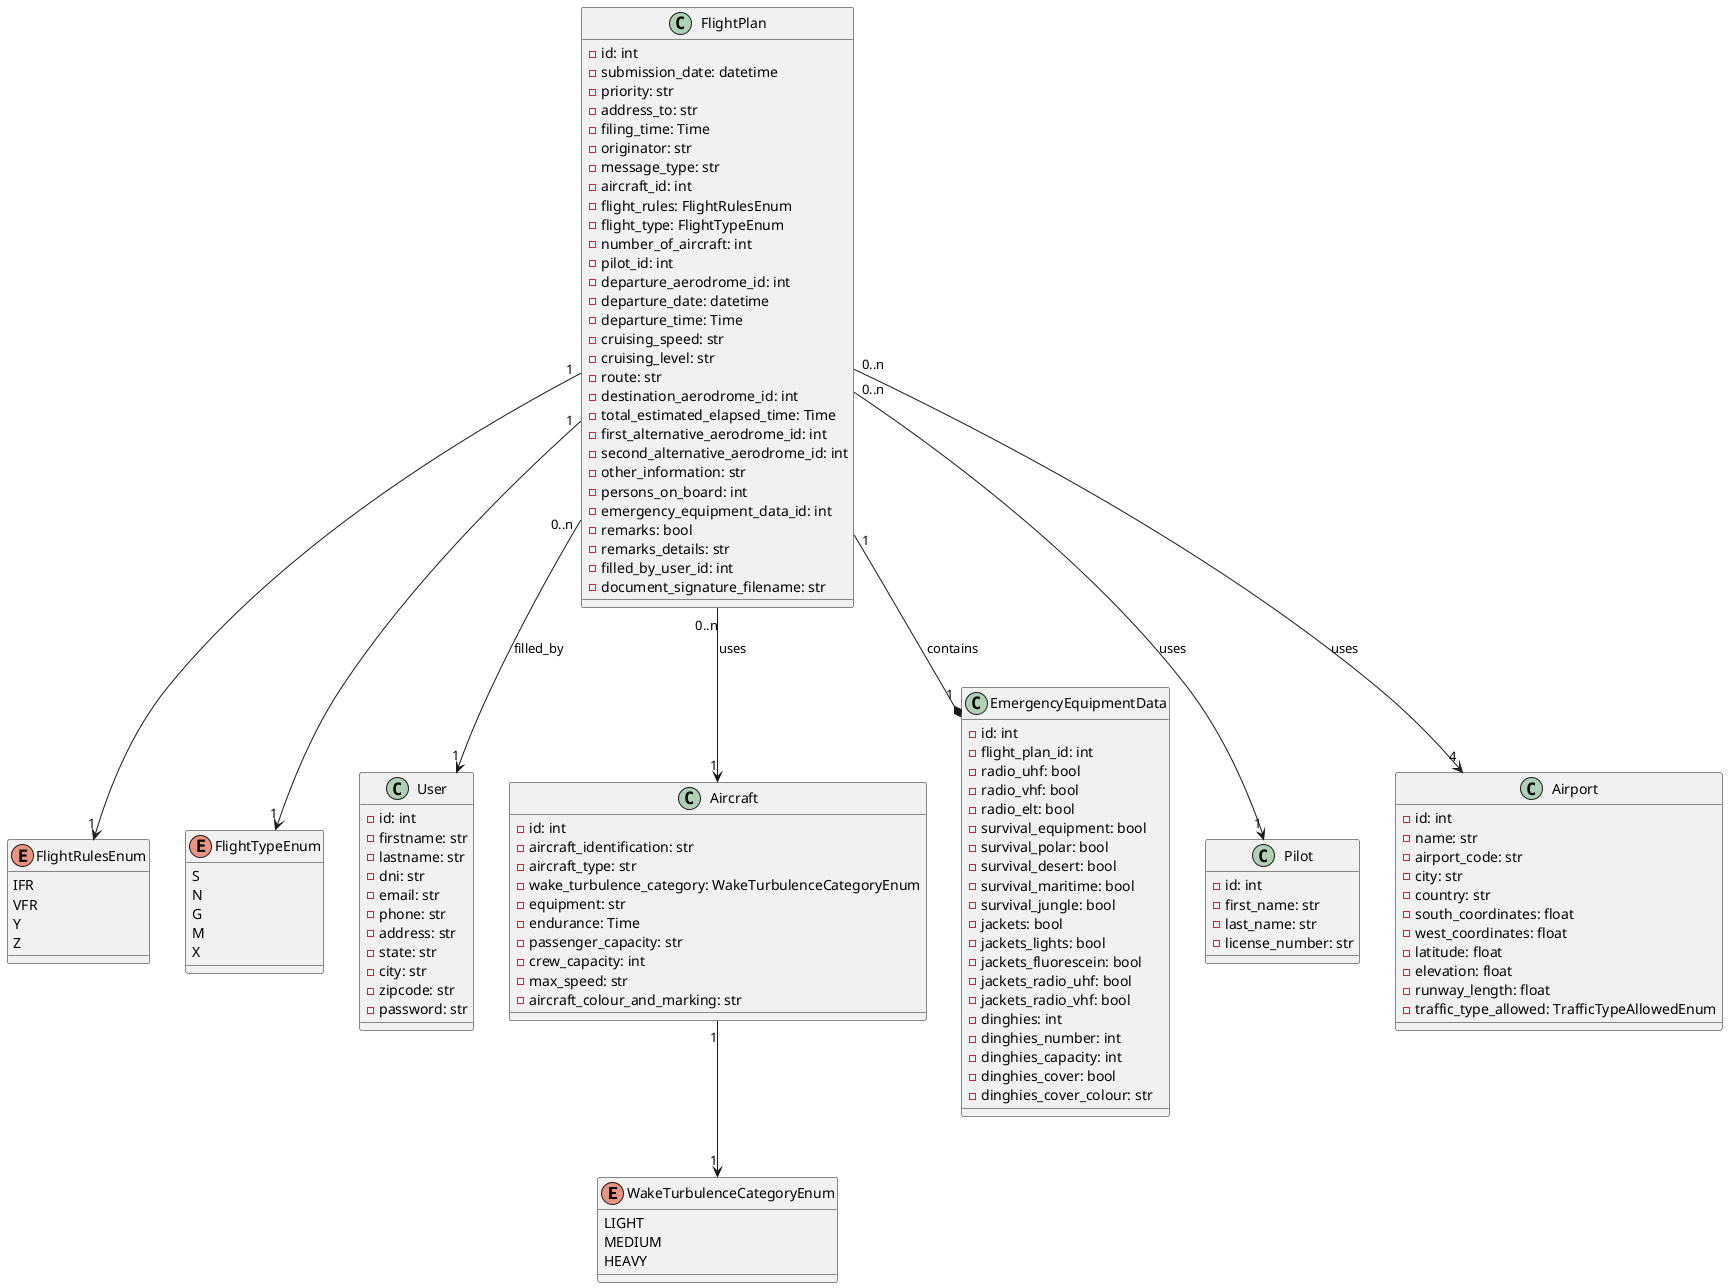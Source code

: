 @startuml classes

enum WakeTurbulenceCategoryEnum {
    LIGHT
    MEDIUM
    HEAVY
}

enum FlightRulesEnum {
    IFR
    VFR
    Y
    Z
}

enum FlightTypeEnum {
    S
    N
    G
    M
    X
}

class User {
    - id: int
    - firstname: str
    - lastname: str
    - dni: str
    - email: str
    - phone: str
    - address: str
    - state: str
    - city: str
    - zipcode: str
    - password: str
}

class Aircraft {
    - id: int
    - aircraft_identification: str
    - aircraft_type: str
    - wake_turbulence_category: WakeTurbulenceCategoryEnum
    - equipment: str
    - endurance: Time
    - passenger_capacity: str
    - crew_capacity: int
    - max_speed: str
    - aircraft_colour_and_marking: str
}

class FlightPlan {
    - id: int
    - submission_date: datetime
    - priority: str
    - address_to: str
    - filing_time: Time
    - originator: str
    - message_type: str
    - aircraft_id: int
    - flight_rules: FlightRulesEnum
    - flight_type: FlightTypeEnum
    - number_of_aircraft: int
    - pilot_id: int
    - departure_aerodrome_id: int
    - departure_date: datetime
    - departure_time: Time
    - cruising_speed: str
    - cruising_level: str
    - route: str
    - destination_aerodrome_id: int
    - total_estimated_elapsed_time: Time
    - first_alternative_aerodrome_id: int
    - second_alternative_aerodrome_id: int
    - other_information: str
    - persons_on_board: int
    - emergency_equipment_data_id: int
    - remarks: bool
    - remarks_details: str
    - filled_by_user_id: int
    - document_signature_filename: str
}

class EmergencyEquipmentData {
    - id: int
    - flight_plan_id: int
    - radio_uhf: bool
    - radio_vhf: bool
    - radio_elt: bool
    - survival_equipment: bool
    - survival_polar: bool
    - survival_desert: bool
    - survival_maritime: bool
    - survival_jungle: bool
    - jackets: bool
    - jackets_lights: bool
    - jackets_fluorescein: bool
    - jackets_radio_uhf: bool
    - jackets_radio_vhf: bool
    - dinghies: int
    - dinghies_number: int
    - dinghies_capacity: int
    - dinghies_cover: bool
    - dinghies_cover_colour: str
}

class Pilot {
    - id: int
    - first_name: str
    - last_name: str
    - license_number: str
}

class Airport {
    - id: int
    - name: str
    - airport_code: str
    - city: str
    - country: str
    - south_coordinates: float
    - west_coordinates: float
    - latitude: float
    - elevation: float
    - runway_length: float
    - traffic_type_allowed: TrafficTypeAllowedEnum
}

FlightPlan "0..n" --> "1" User: filled_by
FlightPlan "0..n" --> "1" Aircraft: uses
FlightPlan "0..n" --> "1" Pilot: uses
FlightPlan "1" --* "1" EmergencyEquipmentData: contains
FlightPlan "0..n" --> "4" Airport: uses
Aircraft "1" --> "1" WakeTurbulenceCategoryEnum
FlightPlan "1" --> "1" FlightRulesEnum
FlightPlan "1" --> "1" FlightTypeEnum

@enduml
